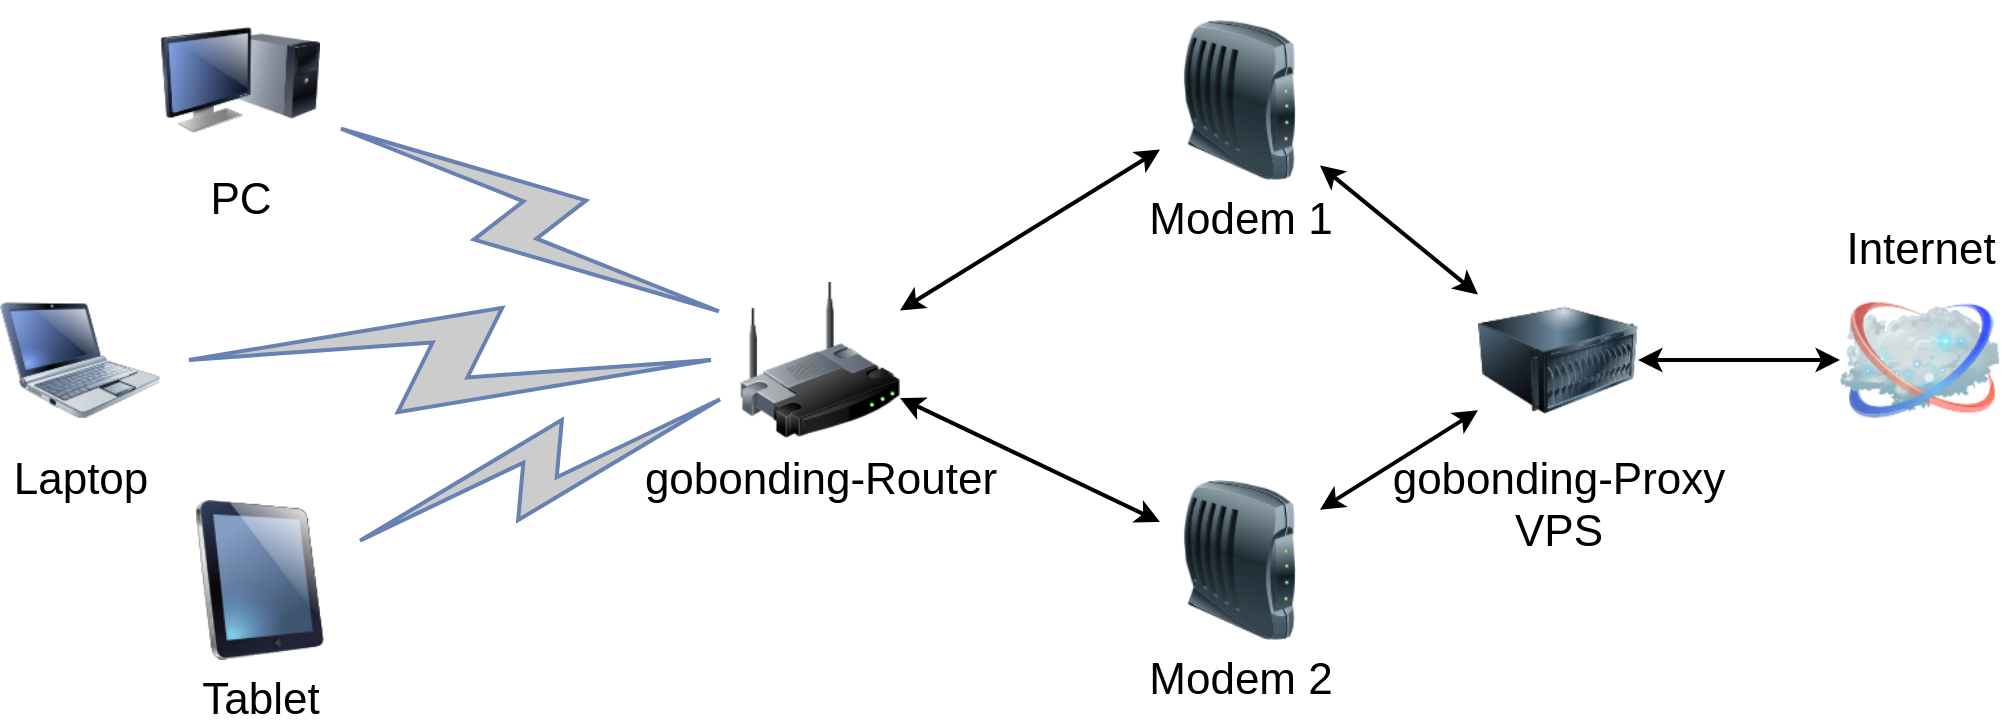 <mxfile version="20.8.16" type="device"><diagram name="Page-1" id="55a83fd1-7818-8e21-69c5-c3457e3827bb"><mxGraphModel dx="1436" dy="820" grid="1" gridSize="10" guides="1" tooltips="1" connect="1" arrows="1" fold="1" page="1" pageScale="1" pageWidth="1100" pageHeight="850" background="none" math="0" shadow="0"><root><mxCell id="0"/><mxCell id="1" parent="0"/><mxCell id="69ecfefc5c41e42c-18" style="edgeStyle=none;rounded=0;html=1;labelBackgroundColor=none;endArrow=classic;strokeWidth=2;fontFamily=Verdana;fontSize=22;startArrow=classic;startFill=1;endFill=1;" parent="1" source="69ecfefc5c41e42c-1" target="riD7yDL9nC02RQ-_e6zr-2" edge="1"><mxGeometry relative="1" as="geometry"><mxPoint x="492.5" y="370" as="targetPoint"/></mxGeometry></mxCell><mxCell id="69ecfefc5c41e42c-1" value="gobonding-Router" style="image;html=1;labelBackgroundColor=#ffffff;image=img/lib/clip_art/networking/Wireless_Router_128x128.png;rounded=1;shadow=0;comic=0;strokeWidth=2;fontSize=22" parent="1" vertex="1"><mxGeometry x="400" y="450" width="80" height="80" as="geometry"/></mxCell><mxCell id="69ecfefc5c41e42c-2" value="Internet" style="image;html=1;labelBackgroundColor=#ffffff;image=img/lib/clip_art/networking/Cloud_128x128.png;rounded=1;shadow=0;comic=0;strokeWidth=2;fontSize=22;labelPosition=center;verticalLabelPosition=top;align=center;verticalAlign=bottom;" parent="1" vertex="1"><mxGeometry x="950" y="450" width="80" height="80" as="geometry"/></mxCell><mxCell id="69ecfefc5c41e42c-4" value="Tablet" style="image;html=1;labelBackgroundColor=#ffffff;image=img/lib/clip_art/computers/iPad_128x128.png;rounded=1;shadow=0;comic=0;strokeWidth=2;fontSize=22" parent="1" vertex="1"><mxGeometry x="120" y="560" width="80" height="80" as="geometry"/></mxCell><mxCell id="69ecfefc5c41e42c-5" value="PC" style="image;html=1;labelBackgroundColor=#ffffff;image=img/lib/clip_art/computers/Monitor_Tower_128x128.png;rounded=1;shadow=0;comic=0;strokeWidth=2;fontSize=22" parent="1" vertex="1"><mxGeometry x="110" y="310" width="80" height="80" as="geometry"/></mxCell><mxCell id="69ecfefc5c41e42c-10" value="Laptop" style="image;html=1;labelBackgroundColor=#ffffff;image=img/lib/clip_art/computers/Netbook_128x128.png;rounded=1;shadow=0;comic=0;strokeWidth=2;fontSize=22" parent="1" vertex="1"><mxGeometry x="30" y="450" width="80" height="80" as="geometry"/></mxCell><mxCell id="69ecfefc5c41e42c-12" value="" style="html=1;fillColor=#CCCCCC;strokeColor=#6881B3;gradientColor=none;gradientDirection=north;strokeWidth=2;shape=mxgraph.networks.comm_link_edge;html=1;labelBackgroundColor=none;endArrow=none;fontFamily=Verdana;fontSize=22;fontColor=#000000;fontStyle=1" parent="1" source="69ecfefc5c41e42c-5" target="69ecfefc5c41e42c-1" edge="1"><mxGeometry width="100" height="100" relative="1" as="geometry"><mxPoint x="320" y="481.957" as="sourcePoint"/><mxPoint x="470" y="508.043" as="targetPoint"/></mxGeometry></mxCell><mxCell id="69ecfefc5c41e42c-13" value="" style="html=1;fillColor=#CCCCCC;strokeColor=#6881B3;gradientColor=none;gradientDirection=north;strokeWidth=2;shape=mxgraph.networks.comm_link_edge;html=1;labelBackgroundColor=none;endArrow=none;fontFamily=Verdana;fontSize=22;fontColor=#000000;" parent="1" source="69ecfefc5c41e42c-10" target="69ecfefc5c41e42c-1" edge="1"><mxGeometry width="100" height="100" relative="1" as="geometry"><mxPoint x="330" y="491.957" as="sourcePoint"/><mxPoint x="480" y="518.043" as="targetPoint"/></mxGeometry></mxCell><mxCell id="69ecfefc5c41e42c-14" value="" style="html=1;fillColor=#CCCCCC;strokeColor=#6881B3;gradientColor=none;gradientDirection=north;strokeWidth=2;shape=mxgraph.networks.comm_link_edge;html=1;labelBackgroundColor=none;endArrow=none;fontFamily=Verdana;fontSize=22;fontColor=#000000;" parent="1" source="69ecfefc5c41e42c-4" target="69ecfefc5c41e42c-1" edge="1"><mxGeometry width="100" height="100" relative="1" as="geometry"><mxPoint x="340" y="501.957" as="sourcePoint"/><mxPoint x="490" y="528.043" as="targetPoint"/></mxGeometry></mxCell><mxCell id="riD7yDL9nC02RQ-_e6zr-1" value="gobonding-Proxy&lt;br&gt;VPS" style="image;html=1;image=img/lib/clip_art/computers/Server_128x128.png;fontSize=22;" parent="1" vertex="1"><mxGeometry x="769" y="450" width="80" height="80" as="geometry"/></mxCell><mxCell id="riD7yDL9nC02RQ-_e6zr-2" value="Modem 1" style="image;html=1;image=img/lib/clip_art/networking/Modem_128x128.png;fontSize=22;" parent="1" vertex="1"><mxGeometry x="610" y="320" width="80" height="80" as="geometry"/></mxCell><mxCell id="riD7yDL9nC02RQ-_e6zr-3" style="edgeStyle=none;rounded=0;html=1;labelBackgroundColor=none;endArrow=classic;strokeWidth=2;fontFamily=Verdana;fontSize=22;startArrow=classic;startFill=1;endFill=1;" parent="1" source="riD7yDL9nC02RQ-_e6zr-4" target="69ecfefc5c41e42c-1" edge="1"><mxGeometry relative="1" as="geometry"><mxPoint x="445" y="640" as="sourcePoint"/><mxPoint x="480" y="560" as="targetPoint"/></mxGeometry></mxCell><mxCell id="riD7yDL9nC02RQ-_e6zr-4" value="Modem 2" style="image;html=1;image=img/lib/clip_art/networking/Modem_128x128.png;fontSize=22;" parent="1" vertex="1"><mxGeometry x="610" y="550" width="80" height="80" as="geometry"/></mxCell><mxCell id="riD7yDL9nC02RQ-_e6zr-5" style="edgeStyle=none;rounded=0;html=1;labelBackgroundColor=none;endArrow=classic;strokeWidth=2;fontFamily=Verdana;fontSize=22;startArrow=classic;startFill=1;endFill=1;" parent="1" source="riD7yDL9nC02RQ-_e6zr-4" target="riD7yDL9nC02RQ-_e6zr-1" edge="1"><mxGeometry relative="1" as="geometry"><mxPoint x="630" y="581.818" as="sourcePoint"/><mxPoint x="490" y="518.182" as="targetPoint"/></mxGeometry></mxCell><mxCell id="riD7yDL9nC02RQ-_e6zr-6" style="edgeStyle=none;rounded=0;html=1;labelBackgroundColor=none;endArrow=classic;strokeWidth=2;fontFamily=Verdana;fontSize=22;startArrow=classic;startFill=1;endFill=1;" parent="1" source="riD7yDL9nC02RQ-_e6zr-1" target="riD7yDL9nC02RQ-_e6zr-2" edge="1"><mxGeometry relative="1" as="geometry"><mxPoint x="640" y="591.818" as="sourcePoint"/><mxPoint x="500" y="528.182" as="targetPoint"/></mxGeometry></mxCell><mxCell id="riD7yDL9nC02RQ-_e6zr-7" style="edgeStyle=none;rounded=0;html=1;labelBackgroundColor=none;endArrow=classic;strokeWidth=2;fontFamily=Verdana;fontSize=22;startArrow=classic;startFill=1;endFill=1;" parent="1" source="69ecfefc5c41e42c-2" target="riD7yDL9nC02RQ-_e6zr-1" edge="1"><mxGeometry relative="1" as="geometry"><mxPoint x="650" y="601.818" as="sourcePoint"/><mxPoint x="510" y="538.182" as="targetPoint"/></mxGeometry></mxCell></root></mxGraphModel></diagram></mxfile>